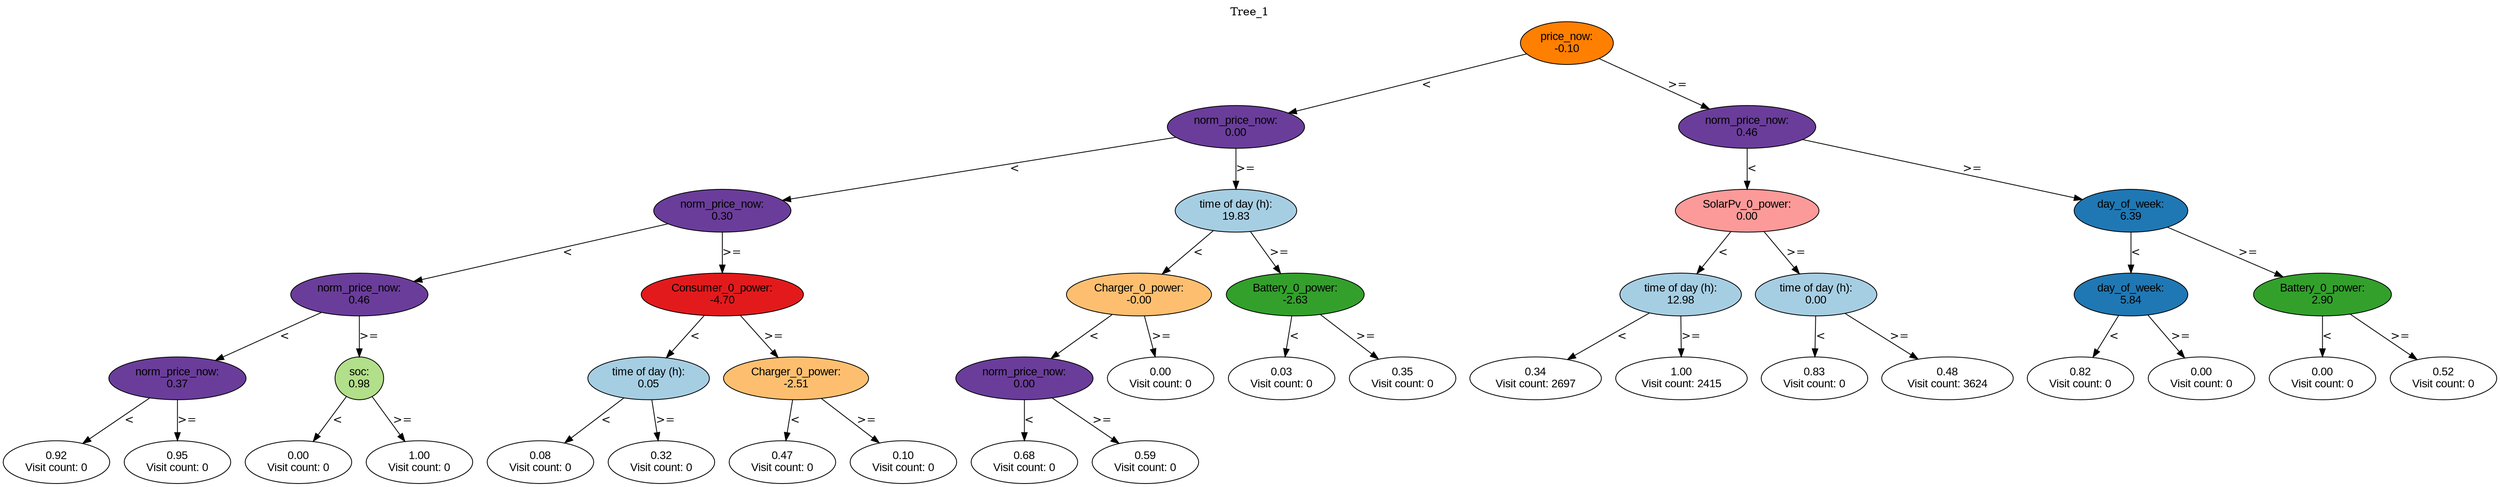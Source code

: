 digraph BST {
    node [fontname="Arial" style=filled colorscheme=paired12];
    0 [ label = "price_now:
-0.10" fillcolor=8];
    1 [ label = "norm_price_now:
0.00" fillcolor=10];
    2 [ label = "norm_price_now:
0.30" fillcolor=10];
    3 [ label = "norm_price_now:
0.46" fillcolor=10];
    4 [ label = "norm_price_now:
0.37" fillcolor=10];
    5 [ label = "0.92
Visit count: 0" fillcolor=white];
    6 [ label = "0.95
Visit count: 0" fillcolor=white];
    7 [ label = "soc:
0.98" fillcolor=3];
    8 [ label = "0.00
Visit count: 0" fillcolor=white];
    9 [ label = "1.00
Visit count: 0" fillcolor=white];
    10 [ label = "Consumer_0_power:
-4.70" fillcolor=6];
    11 [ label = "time of day (h):
0.05" fillcolor=1];
    12 [ label = "0.08
Visit count: 0" fillcolor=white];
    13 [ label = "0.32
Visit count: 0" fillcolor=white];
    14 [ label = "Charger_0_power:
-2.51" fillcolor=7];
    15 [ label = "0.47
Visit count: 0" fillcolor=white];
    16 [ label = "0.10
Visit count: 0" fillcolor=white];
    17 [ label = "time of day (h):
19.83" fillcolor=1];
    18 [ label = "Charger_0_power:
-0.00" fillcolor=7];
    19 [ label = "norm_price_now:
0.00" fillcolor=10];
    20 [ label = "0.68
Visit count: 0" fillcolor=white];
    21 [ label = "0.59
Visit count: 0" fillcolor=white];
    22 [ label = "0.00
Visit count: 0" fillcolor=white];
    23 [ label = "Battery_0_power:
-2.63" fillcolor=4];
    24 [ label = "0.03
Visit count: 0" fillcolor=white];
    25 [ label = "0.35
Visit count: 0" fillcolor=white];
    26 [ label = "norm_price_now:
0.46" fillcolor=10];
    27 [ label = "SolarPv_0_power:
0.00" fillcolor=5];
    28 [ label = "time of day (h):
12.98" fillcolor=1];
    29 [ label = "0.34
Visit count: 2697" fillcolor=white];
    30 [ label = "1.00
Visit count: 2415" fillcolor=white];
    31 [ label = "time of day (h):
0.00" fillcolor=1];
    32 [ label = "0.83
Visit count: 0" fillcolor=white];
    33 [ label = "0.48
Visit count: 3624" fillcolor=white];
    34 [ label = "day_of_week:
6.39" fillcolor=2];
    35 [ label = "day_of_week:
5.84" fillcolor=2];
    36 [ label = "0.82
Visit count: 0" fillcolor=white];
    37 [ label = "0.00
Visit count: 0" fillcolor=white];
    38 [ label = "Battery_0_power:
2.90" fillcolor=4];
    39 [ label = "0.00
Visit count: 0" fillcolor=white];
    40 [ label = "0.52
Visit count: 0" fillcolor=white];

    0  -> 1[ label = "<"];
    0  -> 26[ label = ">="];
    1  -> 2[ label = "<"];
    1  -> 17[ label = ">="];
    2  -> 3[ label = "<"];
    2  -> 10[ label = ">="];
    3  -> 4[ label = "<"];
    3  -> 7[ label = ">="];
    4  -> 5[ label = "<"];
    4  -> 6[ label = ">="];
    7  -> 8[ label = "<"];
    7  -> 9[ label = ">="];
    10  -> 11[ label = "<"];
    10  -> 14[ label = ">="];
    11  -> 12[ label = "<"];
    11  -> 13[ label = ">="];
    14  -> 15[ label = "<"];
    14  -> 16[ label = ">="];
    17  -> 18[ label = "<"];
    17  -> 23[ label = ">="];
    18  -> 19[ label = "<"];
    18  -> 22[ label = ">="];
    19  -> 20[ label = "<"];
    19  -> 21[ label = ">="];
    23  -> 24[ label = "<"];
    23  -> 25[ label = ">="];
    26  -> 27[ label = "<"];
    26  -> 34[ label = ">="];
    27  -> 28[ label = "<"];
    27  -> 31[ label = ">="];
    28  -> 29[ label = "<"];
    28  -> 30[ label = ">="];
    31  -> 32[ label = "<"];
    31  -> 33[ label = ">="];
    34  -> 35[ label = "<"];
    34  -> 38[ label = ">="];
    35  -> 36[ label = "<"];
    35  -> 37[ label = ">="];
    38  -> 39[ label = "<"];
    38  -> 40[ label = ">="];

    labelloc="t";
    label="Tree_1";
}